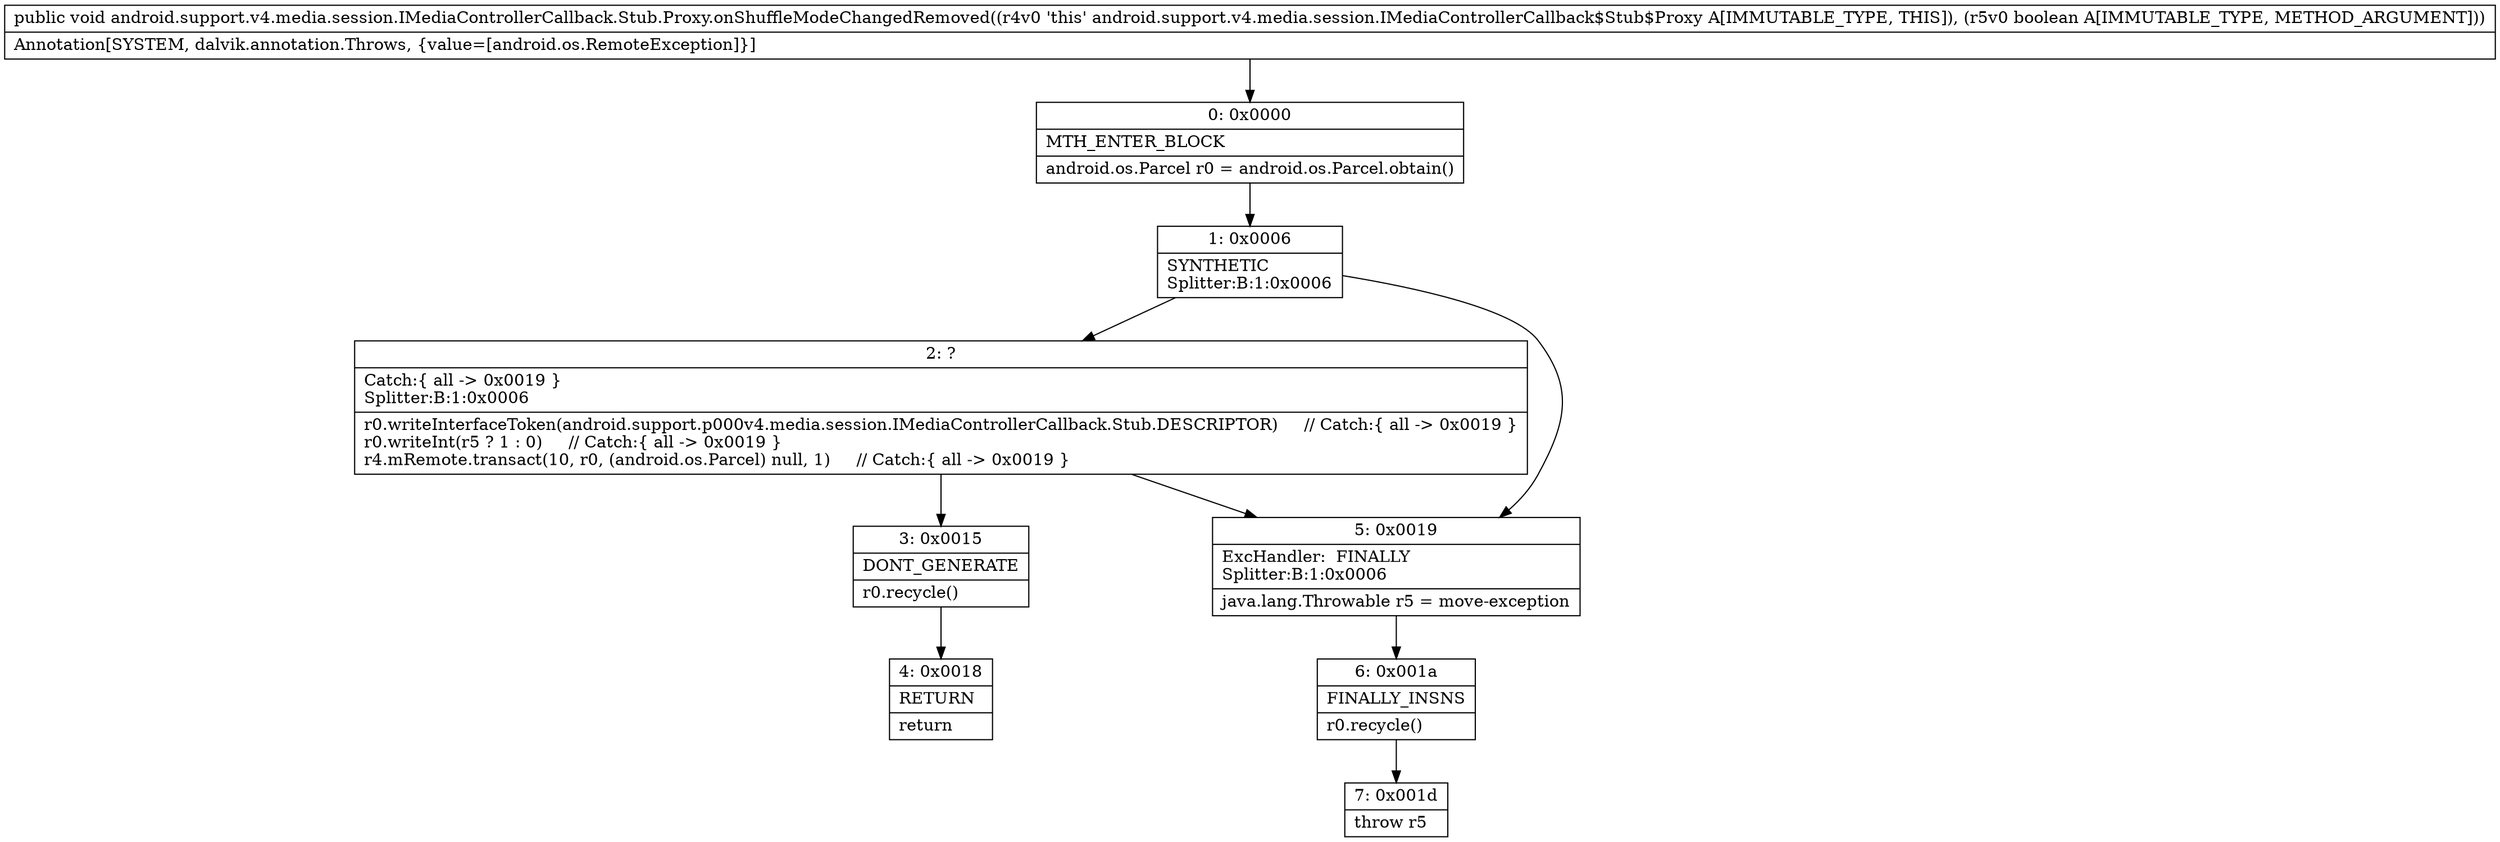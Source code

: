 digraph "CFG forandroid.support.v4.media.session.IMediaControllerCallback.Stub.Proxy.onShuffleModeChangedRemoved(Z)V" {
Node_0 [shape=record,label="{0\:\ 0x0000|MTH_ENTER_BLOCK\l|android.os.Parcel r0 = android.os.Parcel.obtain()\l}"];
Node_1 [shape=record,label="{1\:\ 0x0006|SYNTHETIC\lSplitter:B:1:0x0006\l}"];
Node_2 [shape=record,label="{2\:\ ?|Catch:\{ all \-\> 0x0019 \}\lSplitter:B:1:0x0006\l|r0.writeInterfaceToken(android.support.p000v4.media.session.IMediaControllerCallback.Stub.DESCRIPTOR)     \/\/ Catch:\{ all \-\> 0x0019 \}\lr0.writeInt(r5 ? 1 : 0)     \/\/ Catch:\{ all \-\> 0x0019 \}\lr4.mRemote.transact(10, r0, (android.os.Parcel) null, 1)     \/\/ Catch:\{ all \-\> 0x0019 \}\l}"];
Node_3 [shape=record,label="{3\:\ 0x0015|DONT_GENERATE\l|r0.recycle()\l}"];
Node_4 [shape=record,label="{4\:\ 0x0018|RETURN\l|return\l}"];
Node_5 [shape=record,label="{5\:\ 0x0019|ExcHandler:  FINALLY\lSplitter:B:1:0x0006\l|java.lang.Throwable r5 = move\-exception\l}"];
Node_6 [shape=record,label="{6\:\ 0x001a|FINALLY_INSNS\l|r0.recycle()\l}"];
Node_7 [shape=record,label="{7\:\ 0x001d|throw r5\l}"];
MethodNode[shape=record,label="{public void android.support.v4.media.session.IMediaControllerCallback.Stub.Proxy.onShuffleModeChangedRemoved((r4v0 'this' android.support.v4.media.session.IMediaControllerCallback$Stub$Proxy A[IMMUTABLE_TYPE, THIS]), (r5v0 boolean A[IMMUTABLE_TYPE, METHOD_ARGUMENT]))  | Annotation[SYSTEM, dalvik.annotation.Throws, \{value=[android.os.RemoteException]\}]\l}"];
MethodNode -> Node_0;
Node_0 -> Node_1;
Node_1 -> Node_2;
Node_1 -> Node_5;
Node_2 -> Node_3;
Node_2 -> Node_5;
Node_3 -> Node_4;
Node_5 -> Node_6;
Node_6 -> Node_7;
}

